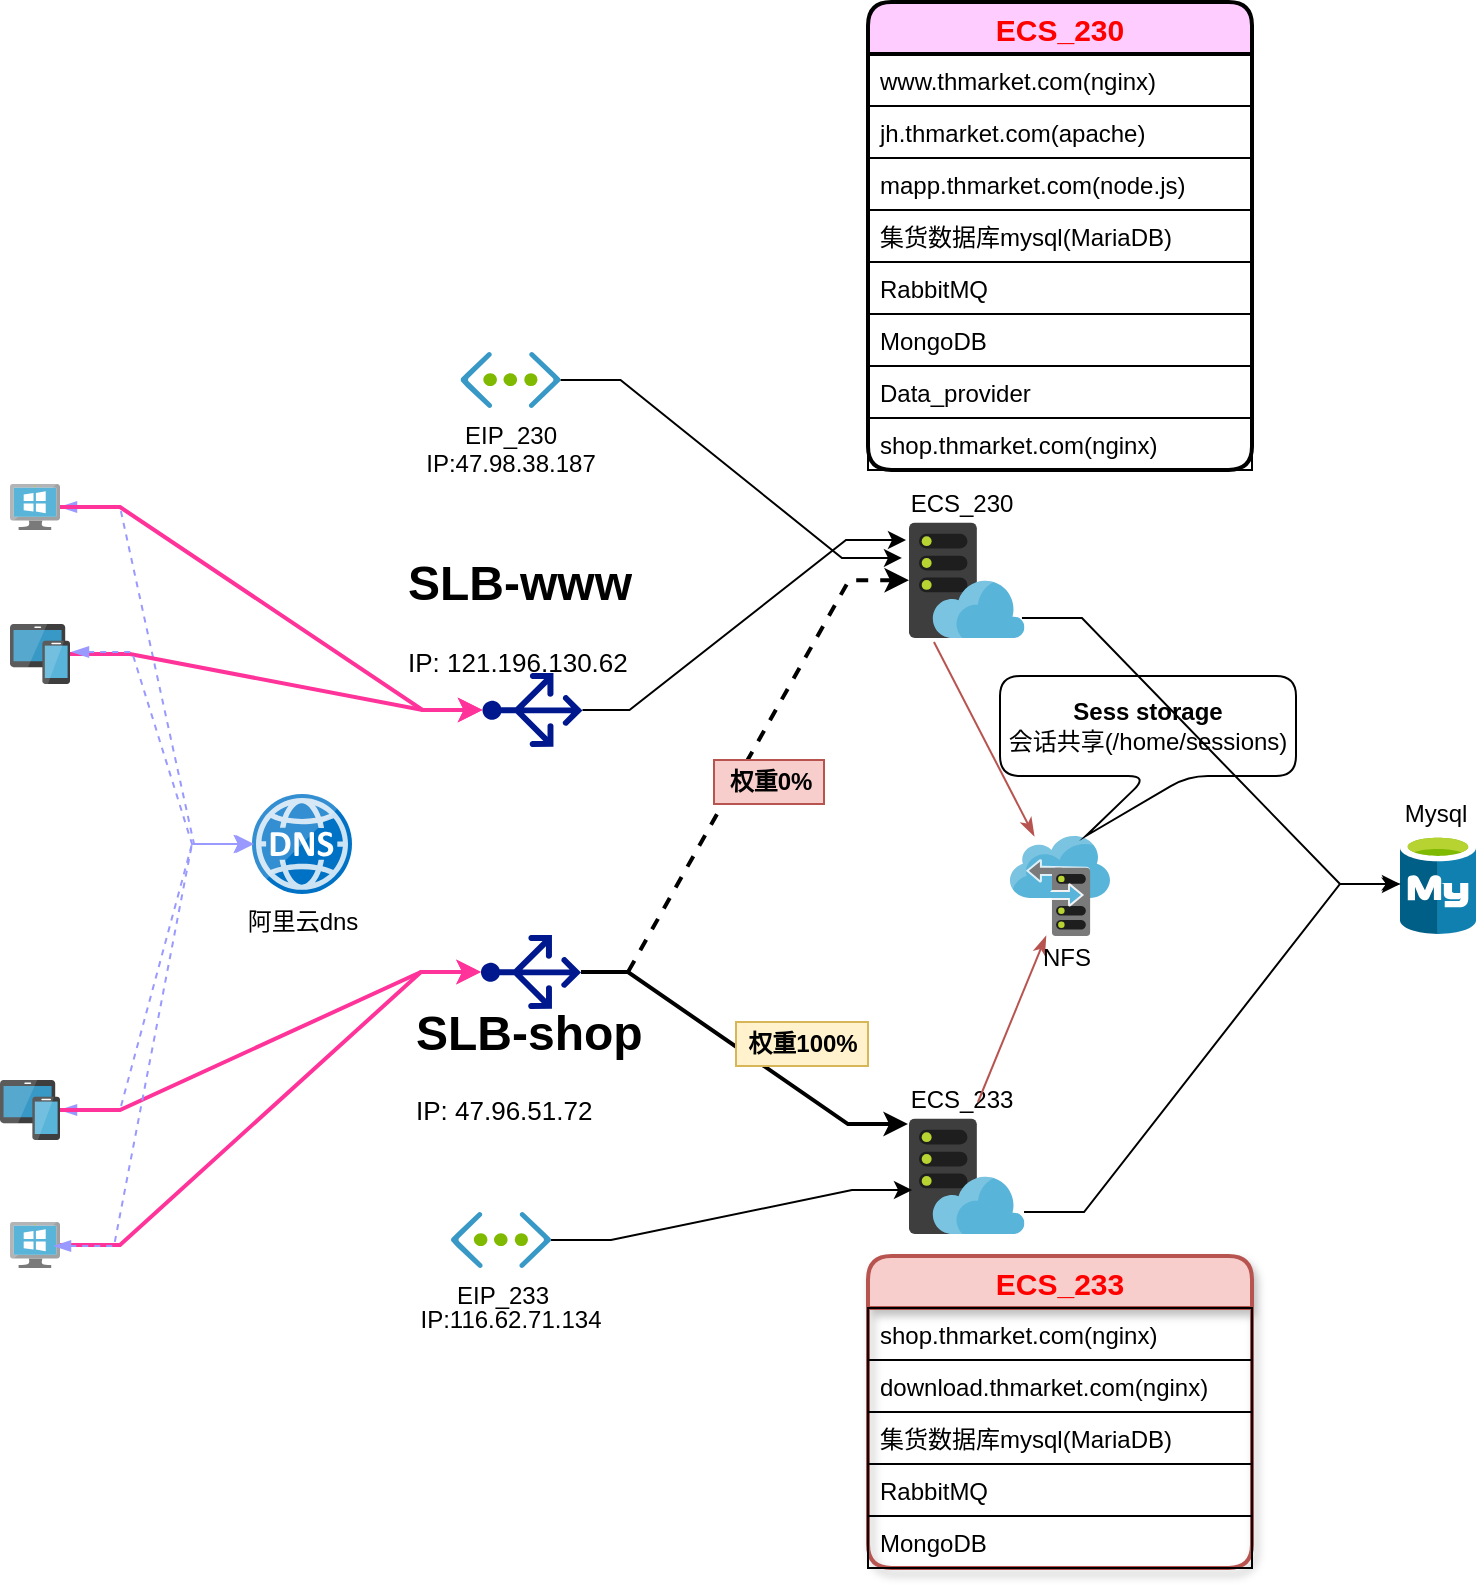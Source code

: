 <mxfile version="12.9.12" type="github">
  <diagram id="vUf6BWT9qRr7GdMB-Qx9" name="Summary">
    <mxGraphModel dx="1422" dy="831" grid="1" gridSize="11" guides="1" tooltips="1" connect="1" arrows="1" fold="1" page="1" pageScale="1" pageWidth="827" pageHeight="1169" math="0" shadow="0">
      <root>
        <mxCell id="0" />
        <mxCell id="1" parent="0" />
        <mxCell id="cHvppmLcAdFgNXs0Xrr1-27" value="" style="group" parent="1" vertex="1" connectable="0">
          <mxGeometry x="475.5" y="263" width="77" height="77" as="geometry" />
        </mxCell>
        <mxCell id="cHvppmLcAdFgNXs0Xrr1-2" value="" style="aspect=fixed;html=1;points=[];align=center;image;fontSize=12;image=img/lib/mscae/WebHosting.svg;" parent="cHvppmLcAdFgNXs0Xrr1-27" vertex="1">
          <mxGeometry x="7" y="19.25" width="57.75" height="57.75" as="geometry" />
        </mxCell>
        <mxCell id="cHvppmLcAdFgNXs0Xrr1-7" value="ECS_230" style="text;html=1;strokeColor=none;fillColor=none;align=center;verticalAlign=middle;whiteSpace=wrap;rounded=0;" parent="cHvppmLcAdFgNXs0Xrr1-27" vertex="1">
          <mxGeometry width="66" height="19.25" as="geometry" />
        </mxCell>
        <mxCell id="cHvppmLcAdFgNXs0Xrr1-29" value="" style="group" parent="1" vertex="1" connectable="0">
          <mxGeometry x="726" y="418" width="40" height="70" as="geometry" />
        </mxCell>
        <mxCell id="cHvppmLcAdFgNXs0Xrr1-1" value="" style="aspect=fixed;html=1;points=[];align=center;image;fontSize=12;image=img/lib/mscae/Azure_Database_for_MySQL_servers.svg;" parent="cHvppmLcAdFgNXs0Xrr1-29" vertex="1">
          <mxGeometry x="2" y="20" width="38" height="50" as="geometry" />
        </mxCell>
        <mxCell id="cHvppmLcAdFgNXs0Xrr1-12" value="&lt;div&gt;Mysql&lt;/div&gt;" style="text;html=1;strokeColor=none;fillColor=none;align=center;verticalAlign=middle;whiteSpace=wrap;rounded=0;" parent="cHvppmLcAdFgNXs0Xrr1-29" vertex="1">
          <mxGeometry width="40" height="20" as="geometry" />
        </mxCell>
        <mxCell id="ZZ2na8pF4SIIjjn5izW9-36" style="edgeStyle=entityRelationEdgeStyle;rounded=0;orthogonalLoop=1;jettySize=auto;html=1;entryX=-0.009;entryY=0.048;entryDx=0;entryDy=0;entryPerimeter=0;startArrow=none;startFill=0;strokeWidth=2;" edge="1" parent="1" source="cHvppmLcAdFgNXs0Xrr1-31" target="cHvppmLcAdFgNXs0Xrr1-36">
          <mxGeometry relative="1" as="geometry" />
        </mxCell>
        <mxCell id="ZZ2na8pF4SIIjjn5izW9-37" style="edgeStyle=entityRelationEdgeStyle;rounded=0;orthogonalLoop=1;jettySize=auto;html=1;startArrow=none;startFill=0;strokeWidth=2;dashed=1;strokeColor=#000000;" edge="1" parent="1" source="cHvppmLcAdFgNXs0Xrr1-31" target="cHvppmLcAdFgNXs0Xrr1-2">
          <mxGeometry relative="1" as="geometry">
            <mxPoint x="480" y="339" as="targetPoint" />
          </mxGeometry>
        </mxCell>
        <mxCell id="cHvppmLcAdFgNXs0Xrr1-31" value="" style="aspect=fixed;pointerEvents=1;shadow=0;dashed=0;html=1;strokeColor=none;labelPosition=center;verticalLabelPosition=bottom;verticalAlign=top;align=center;fillColor=#00188D;shape=mxgraph.azure.load_balancer_generic;rounded=1;glass=0;comic=0;labelBackgroundColor=none;fontSize=15;fontColor=#FF0000;rotation=-90;" parent="1" vertex="1">
          <mxGeometry x="275" y="482" width="37" height="50" as="geometry" />
        </mxCell>
        <mxCell id="cHvppmLcAdFgNXs0Xrr1-35" value="" style="group" parent="1" vertex="1" connectable="0">
          <mxGeometry x="475.5" y="561" width="77" height="77" as="geometry" />
        </mxCell>
        <mxCell id="cHvppmLcAdFgNXs0Xrr1-36" value="" style="aspect=fixed;html=1;points=[];align=center;image;fontSize=12;image=img/lib/mscae/WebHosting.svg;" parent="cHvppmLcAdFgNXs0Xrr1-35" vertex="1">
          <mxGeometry x="7" y="19.25" width="57.75" height="57.75" as="geometry" />
        </mxCell>
        <mxCell id="cHvppmLcAdFgNXs0Xrr1-37" value="&lt;div&gt;ECS_233&lt;/div&gt;" style="text;html=1;strokeColor=none;fillColor=none;align=center;verticalAlign=middle;whiteSpace=wrap;rounded=0;" parent="cHvppmLcAdFgNXs0Xrr1-35" vertex="1">
          <mxGeometry width="66" height="19.25" as="geometry" />
        </mxCell>
        <mxCell id="ZZ2na8pF4SIIjjn5izW9-6" value="&lt;h1&gt;SLB-www&lt;/h1&gt;&lt;h3 class=&quot;sc-kgoBCf junNaK&quot;&gt;&lt;font size=&quot;1&quot;&gt;&lt;span style=&quot;font-weight: normal&quot;&gt;&lt;span class=&quot;sc-cMljjf jeJajC wind-rc-truncate__wrapper&quot; style=&quot;width: 100% ; position: relative&quot;&gt;&lt;span class=&quot;sc-brqgnP fbKdGm wind-rc-truncate&quot;&gt;&lt;span class=&quot;wind-rc-truncate__truncated&quot; style=&quot;font-size: 13px&quot;&gt;IP: 121.196.130.62&lt;/span&gt;&lt;/span&gt;&lt;/span&gt;&lt;/span&gt;&lt;/font&gt;&lt;/h3&gt;" style="text;html=1;strokeColor=none;fillColor=none;spacing=5;spacingTop=-20;whiteSpace=wrap;overflow=hidden;rounded=0;" vertex="1" parent="1">
          <mxGeometry x="226.75" y="293" width="135" height="66" as="geometry" />
        </mxCell>
        <mxCell id="ZZ2na8pF4SIIjjn5izW9-52" style="edgeStyle=entityRelationEdgeStyle;rounded=0;orthogonalLoop=1;jettySize=auto;html=1;startArrow=none;startFill=0;endArrow=classic;endFill=1;strokeColor=#000000;strokeWidth=1;fontColor=#FF0000;entryX=-0.026;entryY=0.152;entryDx=0;entryDy=0;entryPerimeter=0;" edge="1" parent="1" source="ZZ2na8pF4SIIjjn5izW9-7" target="cHvppmLcAdFgNXs0Xrr1-2">
          <mxGeometry relative="1" as="geometry">
            <mxPoint x="473" y="297" as="targetPoint" />
          </mxGeometry>
        </mxCell>
        <mxCell id="ZZ2na8pF4SIIjjn5izW9-7" value="" style="aspect=fixed;pointerEvents=1;shadow=0;dashed=0;html=1;strokeColor=none;labelPosition=center;verticalLabelPosition=bottom;verticalAlign=top;align=center;fillColor=#00188D;shape=mxgraph.azure.load_balancer_generic;rounded=1;glass=0;comic=0;labelBackgroundColor=none;fontSize=15;fontColor=#FF0000;rotation=-90;" vertex="1" parent="1">
          <mxGeometry x="275.75" y="351" width="37" height="50" as="geometry" />
        </mxCell>
        <mxCell id="ZZ2na8pF4SIIjjn5izW9-8" value="&lt;h1&gt;SLB-shop&lt;/h1&gt;&lt;div style=&quot;font-size: 13px&quot;&gt;IP: &lt;span&gt;47.96.51.72&lt;/span&gt;&lt;/div&gt;" style="text;html=1;strokeColor=none;fillColor=none;spacing=5;spacingTop=-20;whiteSpace=wrap;overflow=hidden;rounded=0;" vertex="1" parent="1">
          <mxGeometry x="231" y="518" width="132" height="73" as="geometry" />
        </mxCell>
        <mxCell id="ZZ2na8pF4SIIjjn5izW9-9" value="阿里云dns" style="aspect=fixed;html=1;points=[];align=center;image;fontSize=12;image=img/lib/mscae/DNS.svg;" vertex="1" parent="1">
          <mxGeometry x="154" y="418" width="50" height="50" as="geometry" />
        </mxCell>
        <mxCell id="ZZ2na8pF4SIIjjn5izW9-26" style="edgeStyle=entityRelationEdgeStyle;rounded=0;orthogonalLoop=1;jettySize=auto;html=1;entryX=0.02;entryY=0.5;entryDx=0;entryDy=0;entryPerimeter=0;dashed=1;startArrow=blockThin;startFill=1;strokeWidth=1;strokeColor=#9999FF;" edge="1" parent="1" source="ZZ2na8pF4SIIjjn5izW9-15" target="ZZ2na8pF4SIIjjn5izW9-9">
          <mxGeometry relative="1" as="geometry" />
        </mxCell>
        <mxCell id="ZZ2na8pF4SIIjjn5izW9-35" style="edgeStyle=entityRelationEdgeStyle;rounded=0;orthogonalLoop=1;jettySize=auto;html=1;entryX=0.5;entryY=0;entryDx=0;entryDy=0;entryPerimeter=0;startArrow=none;startFill=0;strokeWidth=2;strokeColor=#FF3399;" edge="1" parent="1" source="ZZ2na8pF4SIIjjn5izW9-15" target="ZZ2na8pF4SIIjjn5izW9-7">
          <mxGeometry relative="1" as="geometry" />
        </mxCell>
        <mxCell id="ZZ2na8pF4SIIjjn5izW9-15" value="" style="aspect=fixed;html=1;points=[];align=center;image;fontSize=12;image=img/lib/mscae/VirtualMachineWindows.svg;" vertex="1" parent="1">
          <mxGeometry x="33" y="263" width="25" height="23" as="geometry" />
        </mxCell>
        <mxCell id="ZZ2na8pF4SIIjjn5izW9-34" style="edgeStyle=entityRelationEdgeStyle;rounded=0;orthogonalLoop=1;jettySize=auto;html=1;entryX=0.5;entryY=0;entryDx=0;entryDy=0;entryPerimeter=0;startArrow=none;startFill=0;strokeWidth=2;strokeColor=#FF3399;" edge="1" parent="1" source="ZZ2na8pF4SIIjjn5izW9-16" target="ZZ2na8pF4SIIjjn5izW9-7">
          <mxGeometry relative="1" as="geometry" />
        </mxCell>
        <mxCell id="ZZ2na8pF4SIIjjn5izW9-16" value="" style="aspect=fixed;html=1;points=[];align=center;image;fontSize=12;image=img/lib/mscae/Devices_Groups.svg;" vertex="1" parent="1">
          <mxGeometry x="33" y="333" width="30" height="30" as="geometry" />
        </mxCell>
        <mxCell id="ZZ2na8pF4SIIjjn5izW9-33" style="edgeStyle=entityRelationEdgeStyle;rounded=0;orthogonalLoop=1;jettySize=auto;html=1;entryX=0.5;entryY=0;entryDx=0;entryDy=0;startArrow=none;startFill=0;strokeWidth=2;strokeColor=#FF3399;entryPerimeter=0;" edge="1" parent="1" source="ZZ2na8pF4SIIjjn5izW9-20" target="cHvppmLcAdFgNXs0Xrr1-31">
          <mxGeometry relative="1" as="geometry" />
        </mxCell>
        <mxCell id="ZZ2na8pF4SIIjjn5izW9-20" value="" style="aspect=fixed;html=1;points=[];align=center;image;fontSize=12;image=img/lib/mscae/VirtualMachineWindows.svg;" vertex="1" parent="1">
          <mxGeometry x="33" y="632" width="25" height="23" as="geometry" />
        </mxCell>
        <mxCell id="ZZ2na8pF4SIIjjn5izW9-22" style="rounded=0;orthogonalLoop=1;jettySize=auto;html=1;strokeWidth=1;edgeStyle=entityRelationEdgeStyle;dashed=1;startArrow=blockThin;startFill=1;strokeColor=#9999FF;" edge="1" parent="1" source="ZZ2na8pF4SIIjjn5izW9-21">
          <mxGeometry relative="1" as="geometry">
            <mxPoint x="154" y="443" as="targetPoint" />
          </mxGeometry>
        </mxCell>
        <mxCell id="ZZ2na8pF4SIIjjn5izW9-32" style="edgeStyle=entityRelationEdgeStyle;rounded=0;orthogonalLoop=1;jettySize=auto;html=1;startArrow=none;startFill=0;strokeWidth=2;strokeColor=#FF3399;entryX=0.5;entryY=0;entryDx=0;entryDy=0;entryPerimeter=0;" edge="1" parent="1" source="ZZ2na8pF4SIIjjn5izW9-21" target="cHvppmLcAdFgNXs0Xrr1-31">
          <mxGeometry relative="1" as="geometry">
            <mxPoint x="264" y="506" as="targetPoint" />
          </mxGeometry>
        </mxCell>
        <mxCell id="ZZ2na8pF4SIIjjn5izW9-21" value="" style="aspect=fixed;html=1;points=[];align=center;image;fontSize=12;image=img/lib/mscae/Devices_Groups.svg;" vertex="1" parent="1">
          <mxGeometry x="28" y="561" width="30" height="30" as="geometry" />
        </mxCell>
        <mxCell id="ZZ2na8pF4SIIjjn5izW9-24" style="rounded=0;orthogonalLoop=1;jettySize=auto;html=1;strokeWidth=1;edgeStyle=entityRelationEdgeStyle;dashed=1;startArrow=blockThin;startFill=1;strokeColor=#9999FF;" edge="1" parent="1" target="ZZ2na8pF4SIIjjn5izW9-9">
          <mxGeometry relative="1" as="geometry">
            <mxPoint x="55" y="644" as="sourcePoint" />
            <mxPoint x="182" y="581" as="targetPoint" />
          </mxGeometry>
        </mxCell>
        <mxCell id="ZZ2na8pF4SIIjjn5izW9-25" style="rounded=0;orthogonalLoop=1;jettySize=auto;html=1;strokeWidth=1;edgeStyle=entityRelationEdgeStyle;dashed=1;startArrow=blockThin;startFill=1;exitX=1.033;exitY=0.467;exitDx=0;exitDy=0;exitPerimeter=0;strokeColor=#9999FF;" edge="1" parent="1" source="ZZ2na8pF4SIIjjn5izW9-16" target="ZZ2na8pF4SIIjjn5izW9-9">
          <mxGeometry relative="1" as="geometry">
            <mxPoint x="63" y="350.5" as="sourcePoint" />
            <mxPoint x="137" y="165" as="targetPoint" />
          </mxGeometry>
        </mxCell>
        <mxCell id="ZZ2na8pF4SIIjjn5izW9-29" value="" style="group" vertex="1" connectable="0" parent="1">
          <mxGeometry x="231" y="627" width="104.5" height="64" as="geometry" />
        </mxCell>
        <mxCell id="ZZ2na8pF4SIIjjn5izW9-19" value="EIP_233" style="aspect=fixed;html=1;points=[];align=center;image;fontSize=12;image=img/lib/mscae/Virtual_Network.svg;" vertex="1" parent="ZZ2na8pF4SIIjjn5izW9-29">
          <mxGeometry x="22.5" width="50" height="28.0" as="geometry" />
        </mxCell>
        <mxCell id="ZZ2na8pF4SIIjjn5izW9-27" value="&lt;span&gt;IP:116.62.71.134&lt;/span&gt;" style="text;html=1;strokeColor=none;fillColor=none;align=center;verticalAlign=middle;whiteSpace=wrap;rounded=0;" vertex="1" parent="ZZ2na8pF4SIIjjn5izW9-29">
          <mxGeometry y="44" width="104.5" height="20" as="geometry" />
        </mxCell>
        <mxCell id="ZZ2na8pF4SIIjjn5izW9-30" value="" style="group" vertex="1" connectable="0" parent="1">
          <mxGeometry x="231" y="197" width="104.5" height="66" as="geometry" />
        </mxCell>
        <mxCell id="ZZ2na8pF4SIIjjn5izW9-18" value="EIP_230" style="aspect=fixed;html=1;points=[];align=center;image;fontSize=12;image=img/lib/mscae/Virtual_Network.svg;" vertex="1" parent="ZZ2na8pF4SIIjjn5izW9-30">
          <mxGeometry x="27.25" width="50" height="28.0" as="geometry" />
        </mxCell>
        <mxCell id="ZZ2na8pF4SIIjjn5izW9-28" value="&lt;span&gt;IP:&lt;/span&gt;&lt;span&gt;47.98.38.187&lt;/span&gt;" style="text;html=1;strokeColor=none;fillColor=none;align=center;verticalAlign=middle;whiteSpace=wrap;rounded=0;" vertex="1" parent="ZZ2na8pF4SIIjjn5izW9-30">
          <mxGeometry y="46" width="104.5" height="20" as="geometry" />
        </mxCell>
        <mxCell id="ZZ2na8pF4SIIjjn5izW9-45" style="edgeStyle=none;rounded=0;orthogonalLoop=1;jettySize=auto;html=1;startArrow=classicThin;startFill=1;strokeColor=#b85450;strokeWidth=1;endArrow=none;endFill=0;exitX=0.36;exitY=1;exitDx=0;exitDy=0;exitPerimeter=0;fillColor=#f8cecc;" edge="1" parent="1" source="ZZ2na8pF4SIIjjn5izW9-31">
          <mxGeometry relative="1" as="geometry">
            <mxPoint x="517" y="572" as="targetPoint" />
          </mxGeometry>
        </mxCell>
        <mxCell id="ZZ2na8pF4SIIjjn5izW9-46" style="edgeStyle=none;rounded=0;orthogonalLoop=1;jettySize=auto;html=1;startArrow=classicThin;startFill=1;strokeColor=#b85450;strokeWidth=1;endArrow=none;endFill=0;entryX=0.216;entryY=1.035;entryDx=0;entryDy=0;entryPerimeter=0;fillColor=#f8cecc;" edge="1" parent="1" source="ZZ2na8pF4SIIjjn5izW9-31" target="cHvppmLcAdFgNXs0Xrr1-2">
          <mxGeometry relative="1" as="geometry" />
        </mxCell>
        <mxCell id="ZZ2na8pF4SIIjjn5izW9-31" value="" style="aspect=fixed;html=1;points=[];align=center;image;fontSize=12;image=img/lib/mscae/Storage_sync_service.svg;" vertex="1" parent="1">
          <mxGeometry x="533" y="439" width="50" height="50" as="geometry" />
        </mxCell>
        <mxCell id="ZZ2na8pF4SIIjjn5izW9-38" value="权重100%" style="text;html=1;align=center;verticalAlign=middle;resizable=0;points=[];autosize=1;fillColor=#fff2cc;strokeColor=#d6b656;fontStyle=1" vertex="1" parent="1">
          <mxGeometry x="396" y="532" width="66" height="22" as="geometry" />
        </mxCell>
        <mxCell id="ZZ2na8pF4SIIjjn5izW9-39" value="权重0%" style="text;html=1;align=center;verticalAlign=middle;resizable=0;points=[];autosize=1;fillColor=#f8cecc;strokeColor=#b85450;fontStyle=1" vertex="1" parent="1">
          <mxGeometry x="385" y="401" width="55" height="22" as="geometry" />
        </mxCell>
        <mxCell id="cHvppmLcAdFgNXs0Xrr1-14" value="ECS_230" style="swimlane;fontStyle=1;childLayout=stackLayout;horizontal=1;startSize=26;fillColor=#FFCCFF;horizontalStack=0;resizeParent=1;resizeParentMax=0;resizeLast=0;collapsible=1;marginBottom=0;rounded=1;glass=0;shadow=0;comic=0;strokeWidth=2;swimlaneFillColor=none;fontColor=#FF0000;fontSize=15;swimlaneLine=1;gradientColor=none;" parent="1" vertex="1">
          <mxGeometry x="462" y="22" width="192" height="234" as="geometry" />
        </mxCell>
        <mxCell id="cHvppmLcAdFgNXs0Xrr1-16" value="www.thmarket.com(nginx)" style="text;strokeColor=#000000;fillColor=none;align=left;verticalAlign=top;spacingLeft=4;spacingRight=4;overflow=hidden;rotatable=0;points=[[0,0.5],[1,0.5]];portConstraint=eastwest;labelBorderColor=none;labelBackgroundColor=none;" parent="cHvppmLcAdFgNXs0Xrr1-14" vertex="1">
          <mxGeometry y="26" width="192" height="26" as="geometry" />
        </mxCell>
        <mxCell id="cHvppmLcAdFgNXs0Xrr1-17" value="jh.thmarket.com(apache)" style="text;strokeColor=#000000;fillColor=none;align=left;verticalAlign=top;spacingLeft=4;spacingRight=4;overflow=hidden;rotatable=0;points=[[0,0.5],[1,0.5]];portConstraint=eastwest;" parent="cHvppmLcAdFgNXs0Xrr1-14" vertex="1">
          <mxGeometry y="52" width="192" height="26" as="geometry" />
        </mxCell>
        <mxCell id="cHvppmLcAdFgNXs0Xrr1-24" value="mapp.thmarket.com(node.js)" style="text;strokeColor=#000000;fillColor=none;align=left;verticalAlign=top;spacingLeft=4;spacingRight=4;overflow=hidden;rotatable=0;points=[[0,0.5],[1,0.5]];portConstraint=eastwest;" parent="cHvppmLcAdFgNXs0Xrr1-14" vertex="1">
          <mxGeometry y="78" width="192" height="26" as="geometry" />
        </mxCell>
        <mxCell id="cHvppmLcAdFgNXs0Xrr1-25" value="集货数据库mysql(MariaDB)" style="text;strokeColor=#000000;fillColor=none;align=left;verticalAlign=top;spacingLeft=4;spacingRight=4;overflow=hidden;rotatable=0;points=[[0,0.5],[1,0.5]];portConstraint=eastwest;" parent="cHvppmLcAdFgNXs0Xrr1-14" vertex="1">
          <mxGeometry y="104" width="192" height="26" as="geometry" />
        </mxCell>
        <mxCell id="cHvppmLcAdFgNXs0Xrr1-26" value="RabbitMQ" style="text;strokeColor=#000000;fillColor=none;align=left;verticalAlign=top;spacingLeft=4;spacingRight=4;overflow=hidden;rotatable=0;points=[[0,0.5],[1,0.5]];portConstraint=eastwest;" parent="cHvppmLcAdFgNXs0Xrr1-14" vertex="1">
          <mxGeometry y="130" width="192" height="26" as="geometry" />
        </mxCell>
        <mxCell id="cHvppmLcAdFgNXs0Xrr1-39" value="MongoDB" style="text;strokeColor=#000000;fillColor=none;align=left;verticalAlign=top;spacingLeft=4;spacingRight=4;overflow=hidden;rotatable=0;points=[[0,0.5],[1,0.5]];portConstraint=eastwest;" parent="cHvppmLcAdFgNXs0Xrr1-14" vertex="1">
          <mxGeometry y="156" width="192" height="26" as="geometry" />
        </mxCell>
        <mxCell id="cHvppmLcAdFgNXs0Xrr1-48" value="Data_provider" style="text;strokeColor=#000000;fillColor=none;align=left;verticalAlign=top;spacingLeft=4;spacingRight=4;overflow=hidden;rotatable=0;points=[[0,0.5],[1,0.5]];portConstraint=eastwest;" parent="cHvppmLcAdFgNXs0Xrr1-14" vertex="1">
          <mxGeometry y="182" width="192" height="26" as="geometry" />
        </mxCell>
        <mxCell id="ZZ2na8pF4SIIjjn5izW9-43" value="shop.thmarket.com(nginx)" style="text;strokeColor=#000000;fillColor=none;align=left;verticalAlign=top;spacingLeft=4;spacingRight=4;overflow=hidden;rotatable=0;points=[[0,0.5],[1,0.5]];portConstraint=eastwest;" vertex="1" parent="cHvppmLcAdFgNXs0Xrr1-14">
          <mxGeometry y="208" width="192" height="26" as="geometry" />
        </mxCell>
        <mxCell id="cHvppmLcAdFgNXs0Xrr1-41" value="ECS_233" style="swimlane;fontStyle=1;childLayout=stackLayout;horizontal=1;startSize=26;fillColor=#f8cecc;horizontalStack=0;resizeParent=1;resizeParentMax=0;resizeLast=0;collapsible=1;marginBottom=0;rounded=1;glass=0;shadow=1;comic=0;strokeWidth=2;swimlaneFillColor=none;fontSize=15;strokeColor=#b85450;fontColor=#FF0000;" parent="1" vertex="1">
          <mxGeometry x="462" y="649" width="192" height="156" as="geometry">
            <mxRectangle x="308" y="618" width="99" height="26" as="alternateBounds" />
          </mxGeometry>
        </mxCell>
        <mxCell id="cHvppmLcAdFgNXs0Xrr1-42" value="shop.thmarket.com(nginx)" style="text;strokeColor=#000000;fillColor=none;align=left;verticalAlign=top;spacingLeft=4;spacingRight=4;overflow=hidden;rotatable=0;points=[[0,0.5],[1,0.5]];portConstraint=eastwest;labelBorderColor=none;labelBackgroundColor=none;" parent="cHvppmLcAdFgNXs0Xrr1-41" vertex="1">
          <mxGeometry y="26" width="192" height="26" as="geometry" />
        </mxCell>
        <mxCell id="cHvppmLcAdFgNXs0Xrr1-43" value="download.thmarket.com(nginx)" style="text;strokeColor=#000000;fillColor=none;align=left;verticalAlign=top;spacingLeft=4;spacingRight=4;overflow=hidden;rotatable=0;points=[[0,0.5],[1,0.5]];portConstraint=eastwest;" parent="cHvppmLcAdFgNXs0Xrr1-41" vertex="1">
          <mxGeometry y="52" width="192" height="26" as="geometry" />
        </mxCell>
        <mxCell id="cHvppmLcAdFgNXs0Xrr1-45" value="集货数据库mysql(MariaDB)" style="text;strokeColor=#000000;fillColor=none;align=left;verticalAlign=top;spacingLeft=4;spacingRight=4;overflow=hidden;rotatable=0;points=[[0,0.5],[1,0.5]];portConstraint=eastwest;" parent="cHvppmLcAdFgNXs0Xrr1-41" vertex="1">
          <mxGeometry y="78" width="192" height="26" as="geometry" />
        </mxCell>
        <mxCell id="cHvppmLcAdFgNXs0Xrr1-46" value="RabbitMQ" style="text;strokeColor=#000000;fillColor=none;align=left;verticalAlign=top;spacingLeft=4;spacingRight=4;overflow=hidden;rotatable=0;points=[[0,0.5],[1,0.5]];portConstraint=eastwest;" parent="cHvppmLcAdFgNXs0Xrr1-41" vertex="1">
          <mxGeometry y="104" width="192" height="26" as="geometry" />
        </mxCell>
        <mxCell id="cHvppmLcAdFgNXs0Xrr1-47" value="MongoDB" style="text;strokeColor=#000000;fillColor=none;align=left;verticalAlign=top;spacingLeft=4;spacingRight=4;overflow=hidden;rotatable=0;points=[[0,0.5],[1,0.5]];portConstraint=eastwest;" parent="cHvppmLcAdFgNXs0Xrr1-41" vertex="1">
          <mxGeometry y="130" width="192" height="26" as="geometry" />
        </mxCell>
        <mxCell id="ZZ2na8pF4SIIjjn5izW9-48" value="NFS" style="text;html=1;align=center;verticalAlign=middle;resizable=0;points=[];autosize=1;" vertex="1" parent="1">
          <mxGeometry x="539" y="489" width="44" height="22" as="geometry" />
        </mxCell>
        <mxCell id="ZZ2na8pF4SIIjjn5izW9-49" value="&lt;div&gt;&lt;b&gt;Sess storage&lt;/b&gt;&lt;/div&gt;&lt;div&gt;会话共享(/home/sessions)&lt;br&gt;&lt;/div&gt;" style="shape=callout;whiteSpace=wrap;html=1;perimeter=calloutPerimeter;rounded=1;shadow=0;glass=0;comic=0;fillColor=none;gradientColor=none;position2=0.29;" vertex="1" parent="1">
          <mxGeometry x="528" y="359" width="148" height="80" as="geometry" />
        </mxCell>
        <mxCell id="ZZ2na8pF4SIIjjn5izW9-50" style="edgeStyle=entityRelationEdgeStyle;rounded=0;orthogonalLoop=1;jettySize=auto;html=1;startArrow=none;startFill=0;endArrow=classic;endFill=1;strokeColor=#000000;strokeWidth=1;fontColor=#FF0000;exitX=0.996;exitY=0.81;exitDx=0;exitDy=0;exitPerimeter=0;" edge="1" parent="1" source="cHvppmLcAdFgNXs0Xrr1-36" target="cHvppmLcAdFgNXs0Xrr1-1">
          <mxGeometry relative="1" as="geometry" />
        </mxCell>
        <mxCell id="ZZ2na8pF4SIIjjn5izW9-51" style="edgeStyle=entityRelationEdgeStyle;rounded=0;orthogonalLoop=1;jettySize=auto;html=1;entryX=0;entryY=0.5;entryDx=0;entryDy=0;startArrow=none;startFill=0;endArrow=classicThin;endFill=1;strokeColor=#000000;strokeWidth=1;fontColor=#FF0000;entryPerimeter=0;exitX=0.978;exitY=0.827;exitDx=0;exitDy=0;exitPerimeter=0;" edge="1" parent="1" source="cHvppmLcAdFgNXs0Xrr1-2" target="cHvppmLcAdFgNXs0Xrr1-1">
          <mxGeometry relative="1" as="geometry" />
        </mxCell>
        <mxCell id="ZZ2na8pF4SIIjjn5izW9-53" style="edgeStyle=entityRelationEdgeStyle;rounded=0;orthogonalLoop=1;jettySize=auto;html=1;entryX=0.026;entryY=0.619;entryDx=0;entryDy=0;entryPerimeter=0;startArrow=none;startFill=0;endArrow=classic;endFill=1;strokeColor=#000000;strokeWidth=1;fontColor=#FF0000;" edge="1" parent="1" source="ZZ2na8pF4SIIjjn5izW9-19" target="cHvppmLcAdFgNXs0Xrr1-36">
          <mxGeometry relative="1" as="geometry" />
        </mxCell>
        <mxCell id="ZZ2na8pF4SIIjjn5izW9-54" style="edgeStyle=entityRelationEdgeStyle;rounded=0;orthogonalLoop=1;jettySize=auto;html=1;entryX=-0.061;entryY=0.307;entryDx=0;entryDy=0;entryPerimeter=0;startArrow=none;startFill=0;endArrow=classic;endFill=1;strokeColor=#000000;strokeWidth=1;fontColor=#FF0000;" edge="1" parent="1" source="ZZ2na8pF4SIIjjn5izW9-18" target="cHvppmLcAdFgNXs0Xrr1-2">
          <mxGeometry relative="1" as="geometry" />
        </mxCell>
      </root>
    </mxGraphModel>
  </diagram>
</mxfile>
